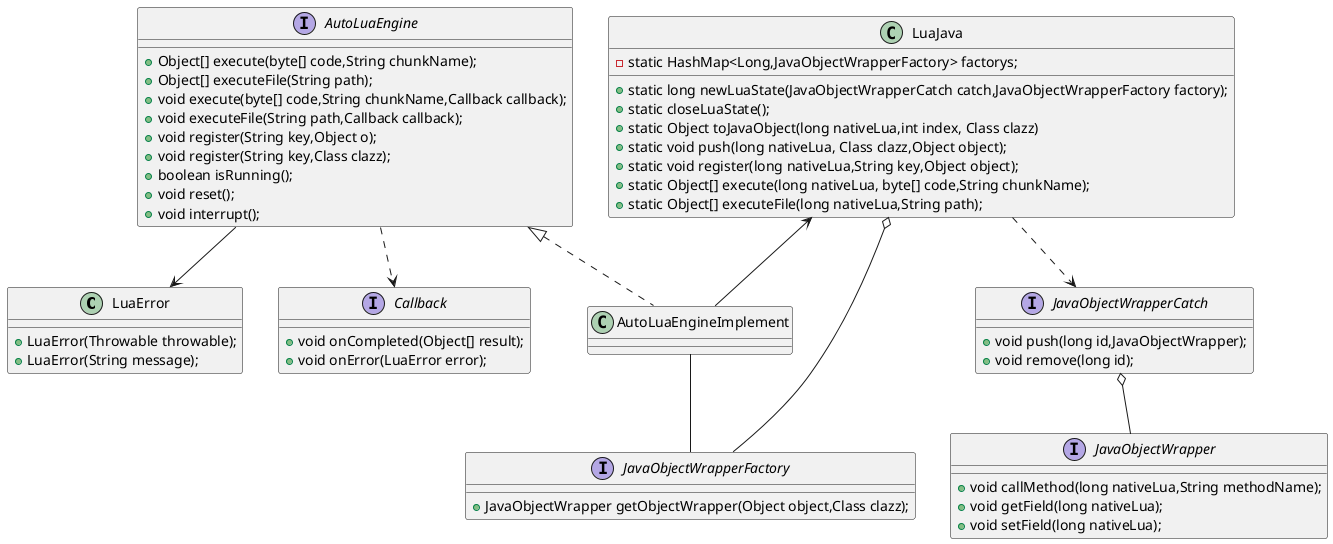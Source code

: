 @startuml framework

class LuaError
{
    +LuaError(Throwable throwable);
    +LuaError(String message);
}

interface Callback
{
    +void onCompleted(Object[] result);
    +void onError(LuaError error);
}

interface AutoLuaEngine
{
    + Object[] execute(byte[] code,String chunkName);
    + Object[] executeFile(String path);
    + void execute(byte[] code,String chunkName,Callback callback);
    + void executeFile(String path,Callback callback);
    + void register(String key,Object o);
    + void register(String key,Class clazz);
    + boolean isRunning();
    + void reset();
    + void interrupt();
}

class AutoLuaEngineImplement
{

}

interface JavaObjectWrapperFactory
{
    +JavaObjectWrapper getObjectWrapper(Object object,Class clazz);
}

interface JavaObjectWrapperCatch
{
    +void push(long id,JavaObjectWrapper);
    +void remove(long id);
}


class LuaJava
{
    -static HashMap<Long,JavaObjectWrapperFactory> factorys;

    +static long newLuaState(JavaObjectWrapperCatch catch,JavaObjectWrapperFactory factory);
    +static closeLuaState();
    +static Object toJavaObject(long nativeLua,int index, Class clazz)
    +static void push(long nativeLua, Class clazz,Object object);
    +static void register(long nativeLua,String key,Object object);
    +static Object[] execute(long nativeLua, byte[] code,String chunkName);
    +static Object[] executeFile(long nativeLua,String path);

}

interface JavaObjectWrapper
{
    + void callMethod(long nativeLua,String methodName);
    + void getField(long nativeLua);
    + void setField(long nativeLua);
}

LuaJava ..> JavaObjectWrapperCatch
LuaJava o-- JavaObjectWrapperFactory
LuaJava <-- AutoLuaEngineImplement

JavaObjectWrapperCatch o-- JavaObjectWrapper



AutoLuaEngineImplement -- JavaObjectWrapperFactory


AutoLuaEngine --> LuaError

AutoLuaEngine ..> Callback
AutoLuaEngine <|.. AutoLuaEngineImplement


@enduml